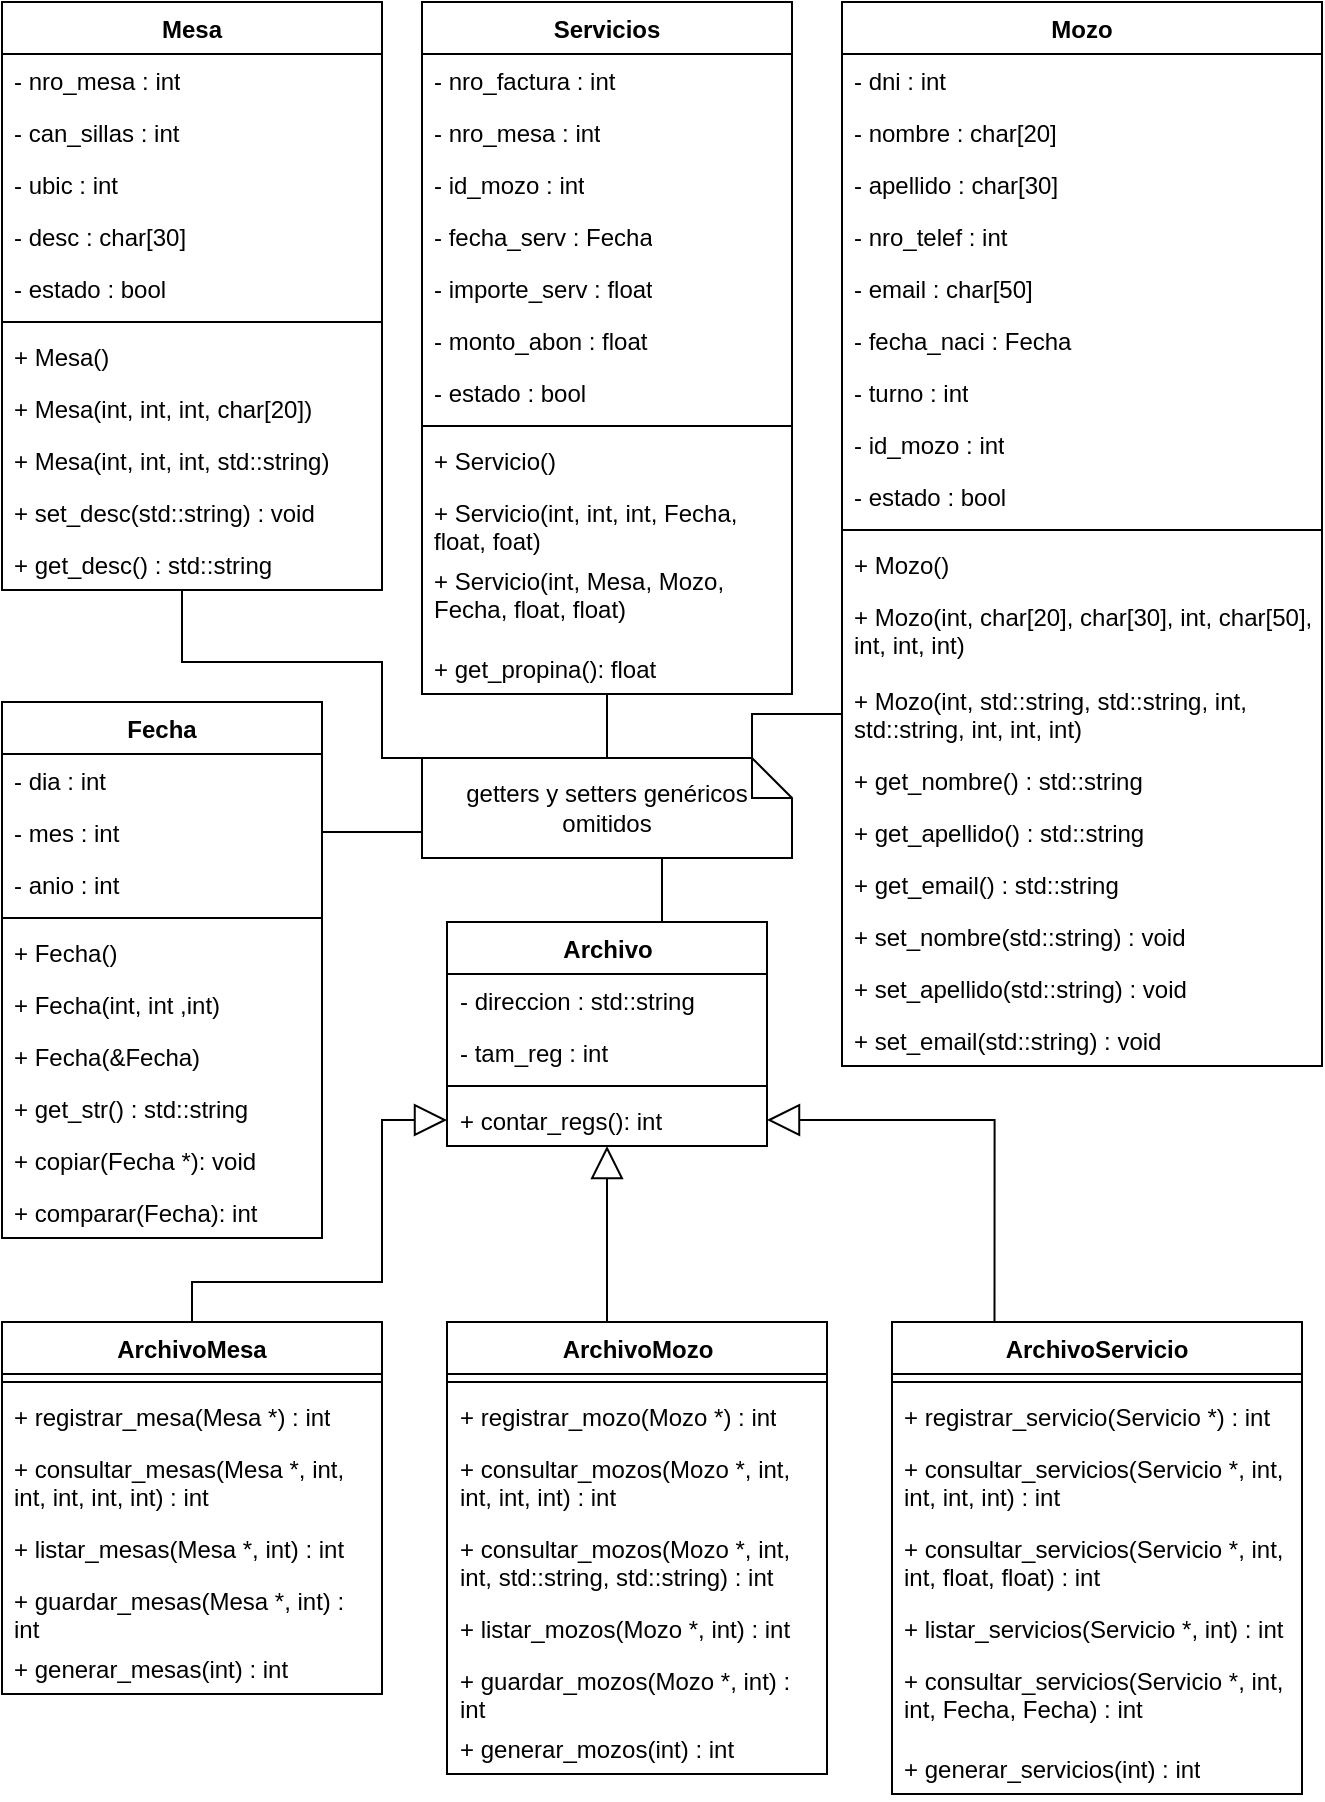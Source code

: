 <mxfile version="27.0.5">
  <diagram id="C5RBs43oDa-KdzZeNtuy" name="Page-1">
    <mxGraphModel dx="1426" dy="849" grid="1" gridSize="10" guides="1" tooltips="1" connect="1" arrows="1" fold="1" page="1" pageScale="1" pageWidth="827" pageHeight="1169" math="0" shadow="0">
      <root>
        <mxCell id="WIyWlLk6GJQsqaUBKTNV-0" />
        <mxCell id="WIyWlLk6GJQsqaUBKTNV-1" parent="WIyWlLk6GJQsqaUBKTNV-0" />
        <mxCell id="6eRX1Ib8_wsgTUHaT6mm-4" value="Mesa" style="swimlane;fontStyle=1;align=center;verticalAlign=top;childLayout=stackLayout;horizontal=1;startSize=26;horizontalStack=0;resizeParent=1;resizeParentMax=0;resizeLast=0;collapsible=1;marginBottom=0;whiteSpace=wrap;html=1;" parent="WIyWlLk6GJQsqaUBKTNV-1" vertex="1">
          <mxGeometry x="90" y="140" width="190" height="294" as="geometry" />
        </mxCell>
        <mxCell id="6eRX1Ib8_wsgTUHaT6mm-5" value="- nro_mesa : int" style="text;strokeColor=none;fillColor=none;align=left;verticalAlign=top;spacingLeft=4;spacingRight=4;overflow=hidden;rotatable=0;points=[[0,0.5],[1,0.5]];portConstraint=eastwest;whiteSpace=wrap;html=1;" parent="6eRX1Ib8_wsgTUHaT6mm-4" vertex="1">
          <mxGeometry y="26" width="190" height="26" as="geometry" />
        </mxCell>
        <mxCell id="6eRX1Ib8_wsgTUHaT6mm-8" value="- can_sillas : int" style="text;strokeColor=none;fillColor=none;align=left;verticalAlign=top;spacingLeft=4;spacingRight=4;overflow=hidden;rotatable=0;points=[[0,0.5],[1,0.5]];portConstraint=eastwest;whiteSpace=wrap;html=1;" parent="6eRX1Ib8_wsgTUHaT6mm-4" vertex="1">
          <mxGeometry y="52" width="190" height="26" as="geometry" />
        </mxCell>
        <mxCell id="6eRX1Ib8_wsgTUHaT6mm-9" value="- ubic : int" style="text;strokeColor=none;fillColor=none;align=left;verticalAlign=top;spacingLeft=4;spacingRight=4;overflow=hidden;rotatable=0;points=[[0,0.5],[1,0.5]];portConstraint=eastwest;whiteSpace=wrap;html=1;" parent="6eRX1Ib8_wsgTUHaT6mm-4" vertex="1">
          <mxGeometry y="78" width="190" height="26" as="geometry" />
        </mxCell>
        <mxCell id="6eRX1Ib8_wsgTUHaT6mm-10" value="- desc : char[30]" style="text;strokeColor=none;fillColor=none;align=left;verticalAlign=top;spacingLeft=4;spacingRight=4;overflow=hidden;rotatable=0;points=[[0,0.5],[1,0.5]];portConstraint=eastwest;whiteSpace=wrap;html=1;" parent="6eRX1Ib8_wsgTUHaT6mm-4" vertex="1">
          <mxGeometry y="104" width="190" height="26" as="geometry" />
        </mxCell>
        <mxCell id="Ps59hAE3gjejq4ruwPgK-1" value="- estado : bool" style="text;strokeColor=none;fillColor=none;align=left;verticalAlign=top;spacingLeft=4;spacingRight=4;overflow=hidden;rotatable=0;points=[[0,0.5],[1,0.5]];portConstraint=eastwest;whiteSpace=wrap;html=1;" parent="6eRX1Ib8_wsgTUHaT6mm-4" vertex="1">
          <mxGeometry y="130" width="190" height="26" as="geometry" />
        </mxCell>
        <mxCell id="6eRX1Ib8_wsgTUHaT6mm-6" value="" style="line;strokeWidth=1;fillColor=none;align=left;verticalAlign=middle;spacingTop=-1;spacingLeft=3;spacingRight=3;rotatable=0;labelPosition=right;points=[];portConstraint=eastwest;strokeColor=inherit;" parent="6eRX1Ib8_wsgTUHaT6mm-4" vertex="1">
          <mxGeometry y="156" width="190" height="8" as="geometry" />
        </mxCell>
        <mxCell id="ePLijicrCCfvKew2fzSt-21" value="+ Mesa()" style="text;strokeColor=none;fillColor=none;align=left;verticalAlign=top;spacingLeft=4;spacingRight=4;overflow=hidden;rotatable=0;points=[[0,0.5],[1,0.5]];portConstraint=eastwest;whiteSpace=wrap;html=1;" parent="6eRX1Ib8_wsgTUHaT6mm-4" vertex="1">
          <mxGeometry y="164" width="190" height="26" as="geometry" />
        </mxCell>
        <mxCell id="6eRX1Ib8_wsgTUHaT6mm-12" value="+ Mesa(int, int, int, char[20])" style="text;strokeColor=none;fillColor=none;align=left;verticalAlign=top;spacingLeft=4;spacingRight=4;overflow=hidden;rotatable=0;points=[[0,0.5],[1,0.5]];portConstraint=eastwest;whiteSpace=wrap;html=1;" parent="6eRX1Ib8_wsgTUHaT6mm-4" vertex="1">
          <mxGeometry y="190" width="190" height="26" as="geometry" />
        </mxCell>
        <mxCell id="6eRX1Ib8_wsgTUHaT6mm-7" value="+ Mesa(int, int, int, std::string)" style="text;strokeColor=none;fillColor=none;align=left;verticalAlign=top;spacingLeft=4;spacingRight=4;overflow=hidden;rotatable=0;points=[[0,0.5],[1,0.5]];portConstraint=eastwest;whiteSpace=wrap;html=1;" parent="6eRX1Ib8_wsgTUHaT6mm-4" vertex="1">
          <mxGeometry y="216" width="190" height="26" as="geometry" />
        </mxCell>
        <mxCell id="ePLijicrCCfvKew2fzSt-29" value="+ set_desc(std::string) : void" style="text;strokeColor=none;fillColor=none;align=left;verticalAlign=top;spacingLeft=4;spacingRight=4;overflow=hidden;rotatable=0;points=[[0,0.5],[1,0.5]];portConstraint=eastwest;whiteSpace=wrap;html=1;" parent="6eRX1Ib8_wsgTUHaT6mm-4" vertex="1">
          <mxGeometry y="242" width="190" height="26" as="geometry" />
        </mxCell>
        <mxCell id="ePLijicrCCfvKew2fzSt-28" value="+ get_desc() : std::string" style="text;strokeColor=none;fillColor=none;align=left;verticalAlign=top;spacingLeft=4;spacingRight=4;overflow=hidden;rotatable=0;points=[[0,0.5],[1,0.5]];portConstraint=eastwest;whiteSpace=wrap;html=1;" parent="6eRX1Ib8_wsgTUHaT6mm-4" vertex="1">
          <mxGeometry y="268" width="190" height="26" as="geometry" />
        </mxCell>
        <mxCell id="vuBcx6geqL2GB_FxBbe_-4" style="edgeStyle=orthogonalEdgeStyle;rounded=0;orthogonalLoop=1;jettySize=auto;html=1;entryX=0;entryY=0.5;entryDx=0;entryDy=0;endArrow=none;startFill=0;exitX=0;exitY=0;exitDx=165;exitDy=0;exitPerimeter=0;" parent="WIyWlLk6GJQsqaUBKTNV-1" source="6eRX1Ib8_wsgTUHaT6mm-14" target="ePLijicrCCfvKew2fzSt-27" edge="1">
          <mxGeometry relative="1" as="geometry">
            <Array as="points">
              <mxPoint x="465" y="496" />
            </Array>
          </mxGeometry>
        </mxCell>
        <mxCell id="6eRX1Ib8_wsgTUHaT6mm-14" value="getters y setters genéricos omitidos" style="shape=note;size=20;whiteSpace=wrap;html=1;" parent="WIyWlLk6GJQsqaUBKTNV-1" vertex="1">
          <mxGeometry x="300" y="518" width="185" height="50" as="geometry" />
        </mxCell>
        <mxCell id="Ps59hAE3gjejq4ruwPgK-4" style="edgeStyle=orthogonalEdgeStyle;rounded=0;orthogonalLoop=1;jettySize=auto;html=1;endArrow=none;startFill=0;" parent="WIyWlLk6GJQsqaUBKTNV-1" source="ePLijicrCCfvKew2fzSt-0" target="6eRX1Ib8_wsgTUHaT6mm-14" edge="1">
          <mxGeometry relative="1" as="geometry" />
        </mxCell>
        <mxCell id="ePLijicrCCfvKew2fzSt-0" value="Servicios" style="swimlane;fontStyle=1;align=center;verticalAlign=top;childLayout=stackLayout;horizontal=1;startSize=26;horizontalStack=0;resizeParent=1;resizeParentMax=0;resizeLast=0;collapsible=1;marginBottom=0;whiteSpace=wrap;html=1;" parent="WIyWlLk6GJQsqaUBKTNV-1" vertex="1">
          <mxGeometry x="300" y="140" width="185" height="346" as="geometry" />
        </mxCell>
        <mxCell id="EA_2zDiLs2bZp8I0szOn-28" value="- nro_factura : int" style="text;strokeColor=none;fillColor=none;align=left;verticalAlign=top;spacingLeft=4;spacingRight=4;overflow=hidden;rotatable=0;points=[[0,0.5],[1,0.5]];portConstraint=eastwest;whiteSpace=wrap;html=1;" parent="ePLijicrCCfvKew2fzSt-0" vertex="1">
          <mxGeometry y="26" width="185" height="26" as="geometry" />
        </mxCell>
        <mxCell id="ePLijicrCCfvKew2fzSt-1" value="- nro_mesa : int" style="text;strokeColor=none;fillColor=none;align=left;verticalAlign=top;spacingLeft=4;spacingRight=4;overflow=hidden;rotatable=0;points=[[0,0.5],[1,0.5]];portConstraint=eastwest;whiteSpace=wrap;html=1;" parent="ePLijicrCCfvKew2fzSt-0" vertex="1">
          <mxGeometry y="52" width="185" height="26" as="geometry" />
        </mxCell>
        <mxCell id="ePLijicrCCfvKew2fzSt-4" value="- id_mozo : int" style="text;strokeColor=none;fillColor=none;align=left;verticalAlign=top;spacingLeft=4;spacingRight=4;overflow=hidden;rotatable=0;points=[[0,0.5],[1,0.5]];portConstraint=eastwest;whiteSpace=wrap;html=1;" parent="ePLijicrCCfvKew2fzSt-0" vertex="1">
          <mxGeometry y="78" width="185" height="26" as="geometry" />
        </mxCell>
        <mxCell id="ePLijicrCCfvKew2fzSt-5" value="- fecha_serv : Fecha" style="text;strokeColor=none;fillColor=none;align=left;verticalAlign=top;spacingLeft=4;spacingRight=4;overflow=hidden;rotatable=0;points=[[0,0.5],[1,0.5]];portConstraint=eastwest;whiteSpace=wrap;html=1;" parent="ePLijicrCCfvKew2fzSt-0" vertex="1">
          <mxGeometry y="104" width="185" height="26" as="geometry" />
        </mxCell>
        <mxCell id="ePLijicrCCfvKew2fzSt-6" value="- importe_serv : float" style="text;strokeColor=none;fillColor=none;align=left;verticalAlign=top;spacingLeft=4;spacingRight=4;overflow=hidden;rotatable=0;points=[[0,0.5],[1,0.5]];portConstraint=eastwest;whiteSpace=wrap;html=1;" parent="ePLijicrCCfvKew2fzSt-0" vertex="1">
          <mxGeometry y="130" width="185" height="26" as="geometry" />
        </mxCell>
        <mxCell id="ePLijicrCCfvKew2fzSt-7" value="- monto_abon : float" style="text;strokeColor=none;fillColor=none;align=left;verticalAlign=top;spacingLeft=4;spacingRight=4;overflow=hidden;rotatable=0;points=[[0,0.5],[1,0.5]];portConstraint=eastwest;whiteSpace=wrap;html=1;" parent="ePLijicrCCfvKew2fzSt-0" vertex="1">
          <mxGeometry y="156" width="185" height="26" as="geometry" />
        </mxCell>
        <mxCell id="Ps59hAE3gjejq4ruwPgK-2" value="- estado : bool" style="text;strokeColor=none;fillColor=none;align=left;verticalAlign=top;spacingLeft=4;spacingRight=4;overflow=hidden;rotatable=0;points=[[0,0.5],[1,0.5]];portConstraint=eastwest;whiteSpace=wrap;html=1;" parent="ePLijicrCCfvKew2fzSt-0" vertex="1">
          <mxGeometry y="182" width="185" height="26" as="geometry" />
        </mxCell>
        <mxCell id="ePLijicrCCfvKew2fzSt-2" value="" style="line;strokeWidth=1;fillColor=none;align=left;verticalAlign=middle;spacingTop=-1;spacingLeft=3;spacingRight=3;rotatable=0;labelPosition=right;points=[];portConstraint=eastwest;strokeColor=inherit;" parent="ePLijicrCCfvKew2fzSt-0" vertex="1">
          <mxGeometry y="208" width="185" height="8" as="geometry" />
        </mxCell>
        <mxCell id="ePLijicrCCfvKew2fzSt-3" value="+ Servicio()" style="text;strokeColor=none;fillColor=none;align=left;verticalAlign=top;spacingLeft=4;spacingRight=4;overflow=hidden;rotatable=0;points=[[0,0.5],[1,0.5]];portConstraint=eastwest;whiteSpace=wrap;html=1;" parent="ePLijicrCCfvKew2fzSt-0" vertex="1">
          <mxGeometry y="216" width="185" height="26" as="geometry" />
        </mxCell>
        <mxCell id="ePLijicrCCfvKew2fzSt-8" value="+ Servicio(int, int, int, Fecha, float, foat)" style="text;strokeColor=none;fillColor=none;align=left;verticalAlign=top;spacingLeft=4;spacingRight=4;overflow=hidden;rotatable=0;points=[[0,0.5],[1,0.5]];portConstraint=eastwest;whiteSpace=wrap;html=1;" parent="ePLijicrCCfvKew2fzSt-0" vertex="1">
          <mxGeometry y="242" width="185" height="34" as="geometry" />
        </mxCell>
        <mxCell id="ePLijicrCCfvKew2fzSt-26" value="+ Servicio(int, Mesa, Mozo, Fecha, float, float)" style="text;strokeColor=none;fillColor=none;align=left;verticalAlign=top;spacingLeft=4;spacingRight=4;overflow=hidden;rotatable=0;points=[[0,0.5],[1,0.5]];portConstraint=eastwest;whiteSpace=wrap;html=1;" parent="ePLijicrCCfvKew2fzSt-0" vertex="1">
          <mxGeometry y="276" width="185" height="44" as="geometry" />
        </mxCell>
        <mxCell id="vuBcx6geqL2GB_FxBbe_-7" value="+ get_propina(): float&amp;nbsp;" style="text;strokeColor=none;fillColor=none;align=left;verticalAlign=top;spacingLeft=4;spacingRight=4;overflow=hidden;rotatable=0;points=[[0,0.5],[1,0.5]];portConstraint=eastwest;whiteSpace=wrap;html=1;" parent="ePLijicrCCfvKew2fzSt-0" vertex="1">
          <mxGeometry y="320" width="185" height="26" as="geometry" />
        </mxCell>
        <mxCell id="ePLijicrCCfvKew2fzSt-10" value="Mozo" style="swimlane;fontStyle=1;align=center;verticalAlign=top;childLayout=stackLayout;horizontal=1;startSize=26;horizontalStack=0;resizeParent=1;resizeParentMax=0;resizeLast=0;collapsible=1;marginBottom=0;whiteSpace=wrap;html=1;" parent="WIyWlLk6GJQsqaUBKTNV-1" vertex="1">
          <mxGeometry x="510" y="140" width="240" height="532" as="geometry" />
        </mxCell>
        <mxCell id="ePLijicrCCfvKew2fzSt-11" value="- dni : int" style="text;strokeColor=none;fillColor=none;align=left;verticalAlign=top;spacingLeft=4;spacingRight=4;overflow=hidden;rotatable=0;points=[[0,0.5],[1,0.5]];portConstraint=eastwest;whiteSpace=wrap;html=1;" parent="ePLijicrCCfvKew2fzSt-10" vertex="1">
          <mxGeometry y="26" width="240" height="26" as="geometry" />
        </mxCell>
        <mxCell id="ePLijicrCCfvKew2fzSt-14" value="- nombre : char[20]" style="text;strokeColor=none;fillColor=none;align=left;verticalAlign=top;spacingLeft=4;spacingRight=4;overflow=hidden;rotatable=0;points=[[0,0.5],[1,0.5]];portConstraint=eastwest;whiteSpace=wrap;html=1;" parent="ePLijicrCCfvKew2fzSt-10" vertex="1">
          <mxGeometry y="52" width="240" height="26" as="geometry" />
        </mxCell>
        <mxCell id="ePLijicrCCfvKew2fzSt-15" value="- apellido : char[30]" style="text;strokeColor=none;fillColor=none;align=left;verticalAlign=top;spacingLeft=4;spacingRight=4;overflow=hidden;rotatable=0;points=[[0,0.5],[1,0.5]];portConstraint=eastwest;whiteSpace=wrap;html=1;" parent="ePLijicrCCfvKew2fzSt-10" vertex="1">
          <mxGeometry y="78" width="240" height="26" as="geometry" />
        </mxCell>
        <mxCell id="ePLijicrCCfvKew2fzSt-16" value="- nro_telef : int" style="text;strokeColor=none;fillColor=none;align=left;verticalAlign=top;spacingLeft=4;spacingRight=4;overflow=hidden;rotatable=0;points=[[0,0.5],[1,0.5]];portConstraint=eastwest;whiteSpace=wrap;html=1;" parent="ePLijicrCCfvKew2fzSt-10" vertex="1">
          <mxGeometry y="104" width="240" height="26" as="geometry" />
        </mxCell>
        <mxCell id="ePLijicrCCfvKew2fzSt-17" value="- email : char[50]" style="text;strokeColor=none;fillColor=none;align=left;verticalAlign=top;spacingLeft=4;spacingRight=4;overflow=hidden;rotatable=0;points=[[0,0.5],[1,0.5]];portConstraint=eastwest;whiteSpace=wrap;html=1;" parent="ePLijicrCCfvKew2fzSt-10" vertex="1">
          <mxGeometry y="130" width="240" height="26" as="geometry" />
        </mxCell>
        <mxCell id="ePLijicrCCfvKew2fzSt-18" value="- fecha_naci : Fecha" style="text;strokeColor=none;fillColor=none;align=left;verticalAlign=top;spacingLeft=4;spacingRight=4;overflow=hidden;rotatable=0;points=[[0,0.5],[1,0.5]];portConstraint=eastwest;whiteSpace=wrap;html=1;" parent="ePLijicrCCfvKew2fzSt-10" vertex="1">
          <mxGeometry y="156" width="240" height="26" as="geometry" />
        </mxCell>
        <mxCell id="ePLijicrCCfvKew2fzSt-19" value="- turno : int" style="text;strokeColor=none;fillColor=none;align=left;verticalAlign=top;spacingLeft=4;spacingRight=4;overflow=hidden;rotatable=0;points=[[0,0.5],[1,0.5]];portConstraint=eastwest;whiteSpace=wrap;html=1;" parent="ePLijicrCCfvKew2fzSt-10" vertex="1">
          <mxGeometry y="182" width="240" height="26" as="geometry" />
        </mxCell>
        <mxCell id="ePLijicrCCfvKew2fzSt-20" value="- id_mozo : int" style="text;strokeColor=none;fillColor=none;align=left;verticalAlign=top;spacingLeft=4;spacingRight=4;overflow=hidden;rotatable=0;points=[[0,0.5],[1,0.5]];portConstraint=eastwest;whiteSpace=wrap;html=1;" parent="ePLijicrCCfvKew2fzSt-10" vertex="1">
          <mxGeometry y="208" width="240" height="26" as="geometry" />
        </mxCell>
        <mxCell id="Ps59hAE3gjejq4ruwPgK-0" value="- estado : bool" style="text;strokeColor=none;fillColor=none;align=left;verticalAlign=top;spacingLeft=4;spacingRight=4;overflow=hidden;rotatable=0;points=[[0,0.5],[1,0.5]];portConstraint=eastwest;whiteSpace=wrap;html=1;" parent="ePLijicrCCfvKew2fzSt-10" vertex="1">
          <mxGeometry y="234" width="240" height="26" as="geometry" />
        </mxCell>
        <mxCell id="ePLijicrCCfvKew2fzSt-12" value="" style="line;strokeWidth=1;fillColor=none;align=left;verticalAlign=middle;spacingTop=-1;spacingLeft=3;spacingRight=3;rotatable=0;labelPosition=right;points=[];portConstraint=eastwest;strokeColor=inherit;" parent="ePLijicrCCfvKew2fzSt-10" vertex="1">
          <mxGeometry y="260" width="240" height="8" as="geometry" />
        </mxCell>
        <mxCell id="ePLijicrCCfvKew2fzSt-13" value="+ Mozo()" style="text;strokeColor=none;fillColor=none;align=left;verticalAlign=top;spacingLeft=4;spacingRight=4;overflow=hidden;rotatable=0;points=[[0,0.5],[1,0.5]];portConstraint=eastwest;whiteSpace=wrap;html=1;" parent="ePLijicrCCfvKew2fzSt-10" vertex="1">
          <mxGeometry y="268" width="240" height="26" as="geometry" />
        </mxCell>
        <mxCell id="ePLijicrCCfvKew2fzSt-22" value="+ Mozo(int, char[20], char[30], int, char[50], int, int, int)" style="text;strokeColor=none;fillColor=none;align=left;verticalAlign=top;spacingLeft=4;spacingRight=4;overflow=hidden;rotatable=0;points=[[0,0.5],[1,0.5]];portConstraint=eastwest;whiteSpace=wrap;html=1;" parent="ePLijicrCCfvKew2fzSt-10" vertex="1">
          <mxGeometry y="294" width="240" height="42" as="geometry" />
        </mxCell>
        <mxCell id="ePLijicrCCfvKew2fzSt-27" value="+ Mozo(int, std::string, std::string, int, std::string, int, int, int)" style="text;strokeColor=none;fillColor=none;align=left;verticalAlign=top;spacingLeft=4;spacingRight=4;overflow=hidden;rotatable=0;points=[[0,0.5],[1,0.5]];portConstraint=eastwest;whiteSpace=wrap;html=1;" parent="ePLijicrCCfvKew2fzSt-10" vertex="1">
          <mxGeometry y="336" width="240" height="40" as="geometry" />
        </mxCell>
        <mxCell id="EA_2zDiLs2bZp8I0szOn-0" value="+ get_nombre() : std::string" style="text;strokeColor=none;fillColor=none;align=left;verticalAlign=top;spacingLeft=4;spacingRight=4;overflow=hidden;rotatable=0;points=[[0,0.5],[1,0.5]];portConstraint=eastwest;whiteSpace=wrap;html=1;" parent="ePLijicrCCfvKew2fzSt-10" vertex="1">
          <mxGeometry y="376" width="240" height="26" as="geometry" />
        </mxCell>
        <mxCell id="EA_2zDiLs2bZp8I0szOn-1" value="+ get_apellido() : std::string" style="text;strokeColor=none;fillColor=none;align=left;verticalAlign=top;spacingLeft=4;spacingRight=4;overflow=hidden;rotatable=0;points=[[0,0.5],[1,0.5]];portConstraint=eastwest;whiteSpace=wrap;html=1;" parent="ePLijicrCCfvKew2fzSt-10" vertex="1">
          <mxGeometry y="402" width="240" height="26" as="geometry" />
        </mxCell>
        <mxCell id="EA_2zDiLs2bZp8I0szOn-2" value="+ get_email() : std::string" style="text;strokeColor=none;fillColor=none;align=left;verticalAlign=top;spacingLeft=4;spacingRight=4;overflow=hidden;rotatable=0;points=[[0,0.5],[1,0.5]];portConstraint=eastwest;whiteSpace=wrap;html=1;" parent="ePLijicrCCfvKew2fzSt-10" vertex="1">
          <mxGeometry y="428" width="240" height="26" as="geometry" />
        </mxCell>
        <mxCell id="EA_2zDiLs2bZp8I0szOn-3" value="+ set_nombre(std::string) : void" style="text;strokeColor=none;fillColor=none;align=left;verticalAlign=top;spacingLeft=4;spacingRight=4;overflow=hidden;rotatable=0;points=[[0,0.5],[1,0.5]];portConstraint=eastwest;whiteSpace=wrap;html=1;" parent="ePLijicrCCfvKew2fzSt-10" vertex="1">
          <mxGeometry y="454" width="240" height="26" as="geometry" />
        </mxCell>
        <mxCell id="EA_2zDiLs2bZp8I0szOn-4" value="+ set_apellido(std::string) : void" style="text;strokeColor=none;fillColor=none;align=left;verticalAlign=top;spacingLeft=4;spacingRight=4;overflow=hidden;rotatable=0;points=[[0,0.5],[1,0.5]];portConstraint=eastwest;whiteSpace=wrap;html=1;" parent="ePLijicrCCfvKew2fzSt-10" vertex="1">
          <mxGeometry y="480" width="240" height="26" as="geometry" />
        </mxCell>
        <mxCell id="EA_2zDiLs2bZp8I0szOn-5" value="+ set_email(std::string) : void" style="text;strokeColor=none;fillColor=none;align=left;verticalAlign=top;spacingLeft=4;spacingRight=4;overflow=hidden;rotatable=0;points=[[0,0.5],[1,0.5]];portConstraint=eastwest;whiteSpace=wrap;html=1;" parent="ePLijicrCCfvKew2fzSt-10" vertex="1">
          <mxGeometry y="506" width="240" height="26" as="geometry" />
        </mxCell>
        <mxCell id="EA_2zDiLs2bZp8I0szOn-6" value="Fecha" style="swimlane;fontStyle=1;align=center;verticalAlign=top;childLayout=stackLayout;horizontal=1;startSize=26;horizontalStack=0;resizeParent=1;resizeParentMax=0;resizeLast=0;collapsible=1;marginBottom=0;whiteSpace=wrap;html=1;" parent="WIyWlLk6GJQsqaUBKTNV-1" vertex="1">
          <mxGeometry x="90" y="490" width="160" height="268" as="geometry" />
        </mxCell>
        <mxCell id="EA_2zDiLs2bZp8I0szOn-7" value="- dia : int" style="text;strokeColor=none;fillColor=none;align=left;verticalAlign=top;spacingLeft=4;spacingRight=4;overflow=hidden;rotatable=0;points=[[0,0.5],[1,0.5]];portConstraint=eastwest;whiteSpace=wrap;html=1;" parent="EA_2zDiLs2bZp8I0szOn-6" vertex="1">
          <mxGeometry y="26" width="160" height="26" as="geometry" />
        </mxCell>
        <mxCell id="EA_2zDiLs2bZp8I0szOn-10" value="- mes : int" style="text;strokeColor=none;fillColor=none;align=left;verticalAlign=top;spacingLeft=4;spacingRight=4;overflow=hidden;rotatable=0;points=[[0,0.5],[1,0.5]];portConstraint=eastwest;whiteSpace=wrap;html=1;" parent="EA_2zDiLs2bZp8I0szOn-6" vertex="1">
          <mxGeometry y="52" width="160" height="26" as="geometry" />
        </mxCell>
        <mxCell id="EA_2zDiLs2bZp8I0szOn-11" value="- anio : int" style="text;strokeColor=none;fillColor=none;align=left;verticalAlign=top;spacingLeft=4;spacingRight=4;overflow=hidden;rotatable=0;points=[[0,0.5],[1,0.5]];portConstraint=eastwest;whiteSpace=wrap;html=1;" parent="EA_2zDiLs2bZp8I0szOn-6" vertex="1">
          <mxGeometry y="78" width="160" height="26" as="geometry" />
        </mxCell>
        <mxCell id="EA_2zDiLs2bZp8I0szOn-8" value="" style="line;strokeWidth=1;fillColor=none;align=left;verticalAlign=middle;spacingTop=-1;spacingLeft=3;spacingRight=3;rotatable=0;labelPosition=right;points=[];portConstraint=eastwest;strokeColor=inherit;" parent="EA_2zDiLs2bZp8I0szOn-6" vertex="1">
          <mxGeometry y="104" width="160" height="8" as="geometry" />
        </mxCell>
        <mxCell id="EA_2zDiLs2bZp8I0szOn-9" value="+ Fecha()" style="text;strokeColor=none;fillColor=none;align=left;verticalAlign=top;spacingLeft=4;spacingRight=4;overflow=hidden;rotatable=0;points=[[0,0.5],[1,0.5]];portConstraint=eastwest;whiteSpace=wrap;html=1;" parent="EA_2zDiLs2bZp8I0szOn-6" vertex="1">
          <mxGeometry y="112" width="160" height="26" as="geometry" />
        </mxCell>
        <mxCell id="EA_2zDiLs2bZp8I0szOn-12" value="+ Fecha(int, int ,int)" style="text;strokeColor=none;fillColor=none;align=left;verticalAlign=top;spacingLeft=4;spacingRight=4;overflow=hidden;rotatable=0;points=[[0,0.5],[1,0.5]];portConstraint=eastwest;whiteSpace=wrap;html=1;" parent="EA_2zDiLs2bZp8I0szOn-6" vertex="1">
          <mxGeometry y="138" width="160" height="26" as="geometry" />
        </mxCell>
        <mxCell id="vuBcx6geqL2GB_FxBbe_-3" value="+ Fecha(&amp;amp;Fecha)" style="text;strokeColor=none;fillColor=none;align=left;verticalAlign=top;spacingLeft=4;spacingRight=4;overflow=hidden;rotatable=0;points=[[0,0.5],[1,0.5]];portConstraint=eastwest;whiteSpace=wrap;html=1;" parent="EA_2zDiLs2bZp8I0szOn-6" vertex="1">
          <mxGeometry y="164" width="160" height="26" as="geometry" />
        </mxCell>
        <mxCell id="vuBcx6geqL2GB_FxBbe_-0" value="+ get_str() : std::string" style="text;strokeColor=none;fillColor=none;align=left;verticalAlign=top;spacingLeft=4;spacingRight=4;overflow=hidden;rotatable=0;points=[[0,0.5],[1,0.5]];portConstraint=eastwest;whiteSpace=wrap;html=1;" parent="EA_2zDiLs2bZp8I0szOn-6" vertex="1">
          <mxGeometry y="190" width="160" height="26" as="geometry" />
        </mxCell>
        <mxCell id="vuBcx6geqL2GB_FxBbe_-8" value="+ copiar(Fecha *): void" style="text;strokeColor=none;fillColor=none;align=left;verticalAlign=top;spacingLeft=4;spacingRight=4;overflow=hidden;rotatable=0;points=[[0,0.5],[1,0.5]];portConstraint=eastwest;whiteSpace=wrap;html=1;" parent="EA_2zDiLs2bZp8I0szOn-6" vertex="1">
          <mxGeometry y="216" width="160" height="26" as="geometry" />
        </mxCell>
        <mxCell id="j158cpId6UVIuKhUc8E8-0" value="+ comparar(Fecha): int" style="text;strokeColor=none;fillColor=none;align=left;verticalAlign=top;spacingLeft=4;spacingRight=4;overflow=hidden;rotatable=0;points=[[0,0.5],[1,0.5]];portConstraint=eastwest;whiteSpace=wrap;html=1;" parent="EA_2zDiLs2bZp8I0szOn-6" vertex="1">
          <mxGeometry y="242" width="160" height="26" as="geometry" />
        </mxCell>
        <mxCell id="vuBcx6geqL2GB_FxBbe_-5" style="edgeStyle=orthogonalEdgeStyle;rounded=0;orthogonalLoop=1;jettySize=auto;html=1;entryX=0;entryY=0;entryDx=0;entryDy=0;entryPerimeter=0;endArrow=none;startFill=0;" parent="WIyWlLk6GJQsqaUBKTNV-1" source="6eRX1Ib8_wsgTUHaT6mm-4" target="6eRX1Ib8_wsgTUHaT6mm-14" edge="1">
          <mxGeometry relative="1" as="geometry">
            <Array as="points">
              <mxPoint x="180" y="470" />
              <mxPoint x="280" y="470" />
              <mxPoint x="280" y="518" />
            </Array>
          </mxGeometry>
        </mxCell>
        <mxCell id="vuBcx6geqL2GB_FxBbe_-6" style="edgeStyle=orthogonalEdgeStyle;rounded=0;orthogonalLoop=1;jettySize=auto;html=1;entryX=0;entryY=0.5;entryDx=0;entryDy=0;entryPerimeter=0;endArrow=none;startFill=0;exitX=1;exitY=0.5;exitDx=0;exitDy=0;" parent="WIyWlLk6GJQsqaUBKTNV-1" source="EA_2zDiLs2bZp8I0szOn-10" target="6eRX1Ib8_wsgTUHaT6mm-14" edge="1">
          <mxGeometry relative="1" as="geometry">
            <Array as="points">
              <mxPoint x="300" y="555" />
            </Array>
          </mxGeometry>
        </mxCell>
        <mxCell id="j158cpId6UVIuKhUc8E8-29" style="edgeStyle=orthogonalEdgeStyle;rounded=0;orthogonalLoop=1;jettySize=auto;html=1;entryX=0.25;entryY=0;entryDx=0;entryDy=0;endArrow=none;startFill=0;startArrow=block;startSize=14;" parent="WIyWlLk6GJQsqaUBKTNV-1" source="j158cpId6UVIuKhUc8E8-1" target="j158cpId6UVIuKhUc8E8-17" edge="1">
          <mxGeometry relative="1" as="geometry">
            <Array as="points">
              <mxPoint x="393" y="800" />
            </Array>
          </mxGeometry>
        </mxCell>
        <mxCell id="j158cpId6UVIuKhUc8E8-31" style="edgeStyle=orthogonalEdgeStyle;rounded=0;orthogonalLoop=1;jettySize=auto;html=1;endArrow=none;startFill=0;" parent="WIyWlLk6GJQsqaUBKTNV-1" source="j158cpId6UVIuKhUc8E8-1" target="6eRX1Ib8_wsgTUHaT6mm-14" edge="1">
          <mxGeometry relative="1" as="geometry">
            <Array as="points">
              <mxPoint x="420" y="570" />
              <mxPoint x="420" y="570" />
            </Array>
          </mxGeometry>
        </mxCell>
        <mxCell id="j158cpId6UVIuKhUc8E8-1" value="Archivo" style="swimlane;fontStyle=1;align=center;verticalAlign=top;childLayout=stackLayout;horizontal=1;startSize=26;horizontalStack=0;resizeParent=1;resizeParentMax=0;resizeLast=0;collapsible=1;marginBottom=0;whiteSpace=wrap;html=1;" parent="WIyWlLk6GJQsqaUBKTNV-1" vertex="1">
          <mxGeometry x="312.5" y="600" width="160" height="112" as="geometry" />
        </mxCell>
        <mxCell id="j158cpId6UVIuKhUc8E8-2" value="- direccion : std::string" style="text;strokeColor=none;fillColor=none;align=left;verticalAlign=top;spacingLeft=4;spacingRight=4;overflow=hidden;rotatable=0;points=[[0,0.5],[1,0.5]];portConstraint=eastwest;whiteSpace=wrap;html=1;" parent="j158cpId6UVIuKhUc8E8-1" vertex="1">
          <mxGeometry y="26" width="160" height="26" as="geometry" />
        </mxCell>
        <mxCell id="j158cpId6UVIuKhUc8E8-5" value="- tam_reg : int" style="text;strokeColor=none;fillColor=none;align=left;verticalAlign=top;spacingLeft=4;spacingRight=4;overflow=hidden;rotatable=0;points=[[0,0.5],[1,0.5]];portConstraint=eastwest;whiteSpace=wrap;html=1;" parent="j158cpId6UVIuKhUc8E8-1" vertex="1">
          <mxGeometry y="52" width="160" height="26" as="geometry" />
        </mxCell>
        <mxCell id="j158cpId6UVIuKhUc8E8-3" value="" style="line;strokeWidth=1;fillColor=none;align=left;verticalAlign=middle;spacingTop=-1;spacingLeft=3;spacingRight=3;rotatable=0;labelPosition=right;points=[];portConstraint=eastwest;strokeColor=inherit;" parent="j158cpId6UVIuKhUc8E8-1" vertex="1">
          <mxGeometry y="78" width="160" height="8" as="geometry" />
        </mxCell>
        <mxCell id="j158cpId6UVIuKhUc8E8-4" value="+ contar_regs(): int" style="text;strokeColor=none;fillColor=none;align=left;verticalAlign=top;spacingLeft=4;spacingRight=4;overflow=hidden;rotatable=0;points=[[0,0.5],[1,0.5]];portConstraint=eastwest;whiteSpace=wrap;html=1;" parent="j158cpId6UVIuKhUc8E8-1" vertex="1">
          <mxGeometry y="86" width="160" height="26" as="geometry" />
        </mxCell>
        <mxCell id="j158cpId6UVIuKhUc8E8-27" style="edgeStyle=orthogonalEdgeStyle;rounded=0;orthogonalLoop=1;jettySize=auto;html=1;entryX=0;entryY=0.5;entryDx=0;entryDy=0;endArrow=block;endFill=0;endSize=14;" parent="WIyWlLk6GJQsqaUBKTNV-1" source="j158cpId6UVIuKhUc8E8-11" target="j158cpId6UVIuKhUc8E8-4" edge="1">
          <mxGeometry relative="1" as="geometry">
            <Array as="points">
              <mxPoint x="185" y="780" />
              <mxPoint x="280" y="780" />
              <mxPoint x="280" y="699" />
            </Array>
          </mxGeometry>
        </mxCell>
        <mxCell id="j158cpId6UVIuKhUc8E8-11" value="ArchivoMesa" style="swimlane;fontStyle=1;align=center;verticalAlign=top;childLayout=stackLayout;horizontal=1;startSize=26;horizontalStack=0;resizeParent=1;resizeParentMax=0;resizeLast=0;collapsible=1;marginBottom=0;whiteSpace=wrap;html=1;" parent="WIyWlLk6GJQsqaUBKTNV-1" vertex="1">
          <mxGeometry x="90" y="800" width="190" height="186" as="geometry" />
        </mxCell>
        <mxCell id="j158cpId6UVIuKhUc8E8-13" value="" style="line;strokeWidth=1;fillColor=none;align=left;verticalAlign=middle;spacingTop=-1;spacingLeft=3;spacingRight=3;rotatable=0;labelPosition=right;points=[];portConstraint=eastwest;strokeColor=inherit;" parent="j158cpId6UVIuKhUc8E8-11" vertex="1">
          <mxGeometry y="26" width="190" height="8" as="geometry" />
        </mxCell>
        <mxCell id="j158cpId6UVIuKhUc8E8-14" value="+ registrar_mesa(Mesa *) : int" style="text;strokeColor=none;fillColor=none;align=left;verticalAlign=top;spacingLeft=4;spacingRight=4;overflow=hidden;rotatable=0;points=[[0,0.5],[1,0.5]];portConstraint=eastwest;whiteSpace=wrap;html=1;" parent="j158cpId6UVIuKhUc8E8-11" vertex="1">
          <mxGeometry y="34" width="190" height="26" as="geometry" />
        </mxCell>
        <mxCell id="dugiRGYuabXr7QlQK41O-0" value="+ consultar_mesas(Mesa *, int, int, int, int, int) : int" style="text;strokeColor=none;fillColor=none;align=left;verticalAlign=top;spacingLeft=4;spacingRight=4;overflow=hidden;rotatable=0;points=[[0,0.5],[1,0.5]];portConstraint=eastwest;whiteSpace=wrap;html=1;" vertex="1" parent="j158cpId6UVIuKhUc8E8-11">
          <mxGeometry y="60" width="190" height="40" as="geometry" />
        </mxCell>
        <mxCell id="j158cpId6UVIuKhUc8E8-15" value="+ listar_mesas(Mesa *, int) : int" style="text;strokeColor=none;fillColor=none;align=left;verticalAlign=top;spacingLeft=4;spacingRight=4;overflow=hidden;rotatable=0;points=[[0,0.5],[1,0.5]];portConstraint=eastwest;whiteSpace=wrap;html=1;" parent="j158cpId6UVIuKhUc8E8-11" vertex="1">
          <mxGeometry y="100" width="190" height="26" as="geometry" />
        </mxCell>
        <mxCell id="dugiRGYuabXr7QlQK41O-1" value="+ guardar_mesas(Mesa *, int) : int" style="text;strokeColor=none;fillColor=none;align=left;verticalAlign=top;spacingLeft=4;spacingRight=4;overflow=hidden;rotatable=0;points=[[0,0.5],[1,0.5]];portConstraint=eastwest;whiteSpace=wrap;html=1;" vertex="1" parent="j158cpId6UVIuKhUc8E8-11">
          <mxGeometry y="126" width="190" height="34" as="geometry" />
        </mxCell>
        <mxCell id="j158cpId6UVIuKhUc8E8-16" value="+ generar_mesas(int) : int" style="text;strokeColor=none;fillColor=none;align=left;verticalAlign=top;spacingLeft=4;spacingRight=4;overflow=hidden;rotatable=0;points=[[0,0.5],[1,0.5]];portConstraint=eastwest;whiteSpace=wrap;html=1;" parent="j158cpId6UVIuKhUc8E8-11" vertex="1">
          <mxGeometry y="160" width="190" height="26" as="geometry" />
        </mxCell>
        <mxCell id="j158cpId6UVIuKhUc8E8-17" value="ArchivoMozo" style="swimlane;fontStyle=1;align=center;verticalAlign=top;childLayout=stackLayout;horizontal=1;startSize=26;horizontalStack=0;resizeParent=1;resizeParentMax=0;resizeLast=0;collapsible=1;marginBottom=0;whiteSpace=wrap;html=1;" parent="WIyWlLk6GJQsqaUBKTNV-1" vertex="1">
          <mxGeometry x="312.5" y="800" width="190" height="226" as="geometry" />
        </mxCell>
        <mxCell id="j158cpId6UVIuKhUc8E8-18" value="" style="line;strokeWidth=1;fillColor=none;align=left;verticalAlign=middle;spacingTop=-1;spacingLeft=3;spacingRight=3;rotatable=0;labelPosition=right;points=[];portConstraint=eastwest;strokeColor=inherit;" parent="j158cpId6UVIuKhUc8E8-17" vertex="1">
          <mxGeometry y="26" width="190" height="8" as="geometry" />
        </mxCell>
        <mxCell id="j158cpId6UVIuKhUc8E8-19" value="+ registrar_mozo(Mozo *) : int" style="text;strokeColor=none;fillColor=none;align=left;verticalAlign=top;spacingLeft=4;spacingRight=4;overflow=hidden;rotatable=0;points=[[0,0.5],[1,0.5]];portConstraint=eastwest;whiteSpace=wrap;html=1;" parent="j158cpId6UVIuKhUc8E8-17" vertex="1">
          <mxGeometry y="34" width="190" height="26" as="geometry" />
        </mxCell>
        <mxCell id="dugiRGYuabXr7QlQK41O-2" value="+ consultar_mozos(Mozo *, int, int, int, int) : int" style="text;strokeColor=none;fillColor=none;align=left;verticalAlign=top;spacingLeft=4;spacingRight=4;overflow=hidden;rotatable=0;points=[[0,0.5],[1,0.5]];portConstraint=eastwest;whiteSpace=wrap;html=1;" vertex="1" parent="j158cpId6UVIuKhUc8E8-17">
          <mxGeometry y="60" width="190" height="40" as="geometry" />
        </mxCell>
        <mxCell id="dugiRGYuabXr7QlQK41O-3" value="+ consultar_mozos(Mozo *, int, int, std::string, std::string) : int" style="text;strokeColor=none;fillColor=none;align=left;verticalAlign=top;spacingLeft=4;spacingRight=4;overflow=hidden;rotatable=0;points=[[0,0.5],[1,0.5]];portConstraint=eastwest;whiteSpace=wrap;html=1;" vertex="1" parent="j158cpId6UVIuKhUc8E8-17">
          <mxGeometry y="100" width="190" height="40" as="geometry" />
        </mxCell>
        <mxCell id="j158cpId6UVIuKhUc8E8-20" value="+ listar_mozos(Mozo *, int) : int" style="text;strokeColor=none;fillColor=none;align=left;verticalAlign=top;spacingLeft=4;spacingRight=4;overflow=hidden;rotatable=0;points=[[0,0.5],[1,0.5]];portConstraint=eastwest;whiteSpace=wrap;html=1;" parent="j158cpId6UVIuKhUc8E8-17" vertex="1">
          <mxGeometry y="140" width="190" height="26" as="geometry" />
        </mxCell>
        <mxCell id="dugiRGYuabXr7QlQK41O-4" value="+ guardar_mozos(Mozo *, int) : int" style="text;strokeColor=none;fillColor=none;align=left;verticalAlign=top;spacingLeft=4;spacingRight=4;overflow=hidden;rotatable=0;points=[[0,0.5],[1,0.5]];portConstraint=eastwest;whiteSpace=wrap;html=1;" vertex="1" parent="j158cpId6UVIuKhUc8E8-17">
          <mxGeometry y="166" width="190" height="34" as="geometry" />
        </mxCell>
        <mxCell id="j158cpId6UVIuKhUc8E8-21" value="+ generar_mozos(int) : int" style="text;strokeColor=none;fillColor=none;align=left;verticalAlign=top;spacingLeft=4;spacingRight=4;overflow=hidden;rotatable=0;points=[[0,0.5],[1,0.5]];portConstraint=eastwest;whiteSpace=wrap;html=1;" parent="j158cpId6UVIuKhUc8E8-17" vertex="1">
          <mxGeometry y="200" width="190" height="26" as="geometry" />
        </mxCell>
        <mxCell id="j158cpId6UVIuKhUc8E8-22" value="ArchivoServicio" style="swimlane;fontStyle=1;align=center;verticalAlign=top;childLayout=stackLayout;horizontal=1;startSize=26;horizontalStack=0;resizeParent=1;resizeParentMax=0;resizeLast=0;collapsible=1;marginBottom=0;whiteSpace=wrap;html=1;" parent="WIyWlLk6GJQsqaUBKTNV-1" vertex="1">
          <mxGeometry x="535" y="800" width="205" height="236" as="geometry" />
        </mxCell>
        <mxCell id="j158cpId6UVIuKhUc8E8-23" value="" style="line;strokeWidth=1;fillColor=none;align=left;verticalAlign=middle;spacingTop=-1;spacingLeft=3;spacingRight=3;rotatable=0;labelPosition=right;points=[];portConstraint=eastwest;strokeColor=inherit;" parent="j158cpId6UVIuKhUc8E8-22" vertex="1">
          <mxGeometry y="26" width="205" height="8" as="geometry" />
        </mxCell>
        <mxCell id="j158cpId6UVIuKhUc8E8-24" value="+ registrar_servicio(Servicio *) : int" style="text;strokeColor=none;fillColor=none;align=left;verticalAlign=top;spacingLeft=4;spacingRight=4;overflow=hidden;rotatable=0;points=[[0,0.5],[1,0.5]];portConstraint=eastwest;whiteSpace=wrap;html=1;" parent="j158cpId6UVIuKhUc8E8-22" vertex="1">
          <mxGeometry y="34" width="205" height="26" as="geometry" />
        </mxCell>
        <mxCell id="dugiRGYuabXr7QlQK41O-5" value="+ consultar_servicios(Servicio *, int, int, int, int) : int" style="text;strokeColor=none;fillColor=none;align=left;verticalAlign=top;spacingLeft=4;spacingRight=4;overflow=hidden;rotatable=0;points=[[0,0.5],[1,0.5]];portConstraint=eastwest;whiteSpace=wrap;html=1;" vertex="1" parent="j158cpId6UVIuKhUc8E8-22">
          <mxGeometry y="60" width="205" height="40" as="geometry" />
        </mxCell>
        <mxCell id="dugiRGYuabXr7QlQK41O-6" value="+ consultar_servicios(Servicio *, int, int, float, float) : int" style="text;strokeColor=none;fillColor=none;align=left;verticalAlign=top;spacingLeft=4;spacingRight=4;overflow=hidden;rotatable=0;points=[[0,0.5],[1,0.5]];portConstraint=eastwest;whiteSpace=wrap;html=1;" vertex="1" parent="j158cpId6UVIuKhUc8E8-22">
          <mxGeometry y="100" width="205" height="40" as="geometry" />
        </mxCell>
        <mxCell id="j158cpId6UVIuKhUc8E8-25" value="+ listar_servicios(Servicio *, int) : int" style="text;strokeColor=none;fillColor=none;align=left;verticalAlign=top;spacingLeft=4;spacingRight=4;overflow=hidden;rotatable=0;points=[[0,0.5],[1,0.5]];portConstraint=eastwest;whiteSpace=wrap;html=1;" parent="j158cpId6UVIuKhUc8E8-22" vertex="1">
          <mxGeometry y="140" width="205" height="26" as="geometry" />
        </mxCell>
        <mxCell id="dugiRGYuabXr7QlQK41O-7" value="+ consultar_servicios(Servicio *, int, int, Fecha, Fecha) : int" style="text;strokeColor=none;fillColor=none;align=left;verticalAlign=top;spacingLeft=4;spacingRight=4;overflow=hidden;rotatable=0;points=[[0,0.5],[1,0.5]];portConstraint=eastwest;whiteSpace=wrap;html=1;" vertex="1" parent="j158cpId6UVIuKhUc8E8-22">
          <mxGeometry y="166" width="205" height="44" as="geometry" />
        </mxCell>
        <mxCell id="j158cpId6UVIuKhUc8E8-26" value="+ generar_servicios(int) : int" style="text;strokeColor=none;fillColor=none;align=left;verticalAlign=top;spacingLeft=4;spacingRight=4;overflow=hidden;rotatable=0;points=[[0,0.5],[1,0.5]];portConstraint=eastwest;whiteSpace=wrap;html=1;" parent="j158cpId6UVIuKhUc8E8-22" vertex="1">
          <mxGeometry y="210" width="205" height="26" as="geometry" />
        </mxCell>
        <mxCell id="j158cpId6UVIuKhUc8E8-30" style="edgeStyle=orthogonalEdgeStyle;rounded=0;orthogonalLoop=1;jettySize=auto;html=1;entryX=0.25;entryY=0;entryDx=0;entryDy=0;startArrow=block;startFill=0;startSize=14;endArrow=none;" parent="WIyWlLk6GJQsqaUBKTNV-1" source="j158cpId6UVIuKhUc8E8-4" target="j158cpId6UVIuKhUc8E8-22" edge="1">
          <mxGeometry relative="1" as="geometry" />
        </mxCell>
      </root>
    </mxGraphModel>
  </diagram>
</mxfile>
